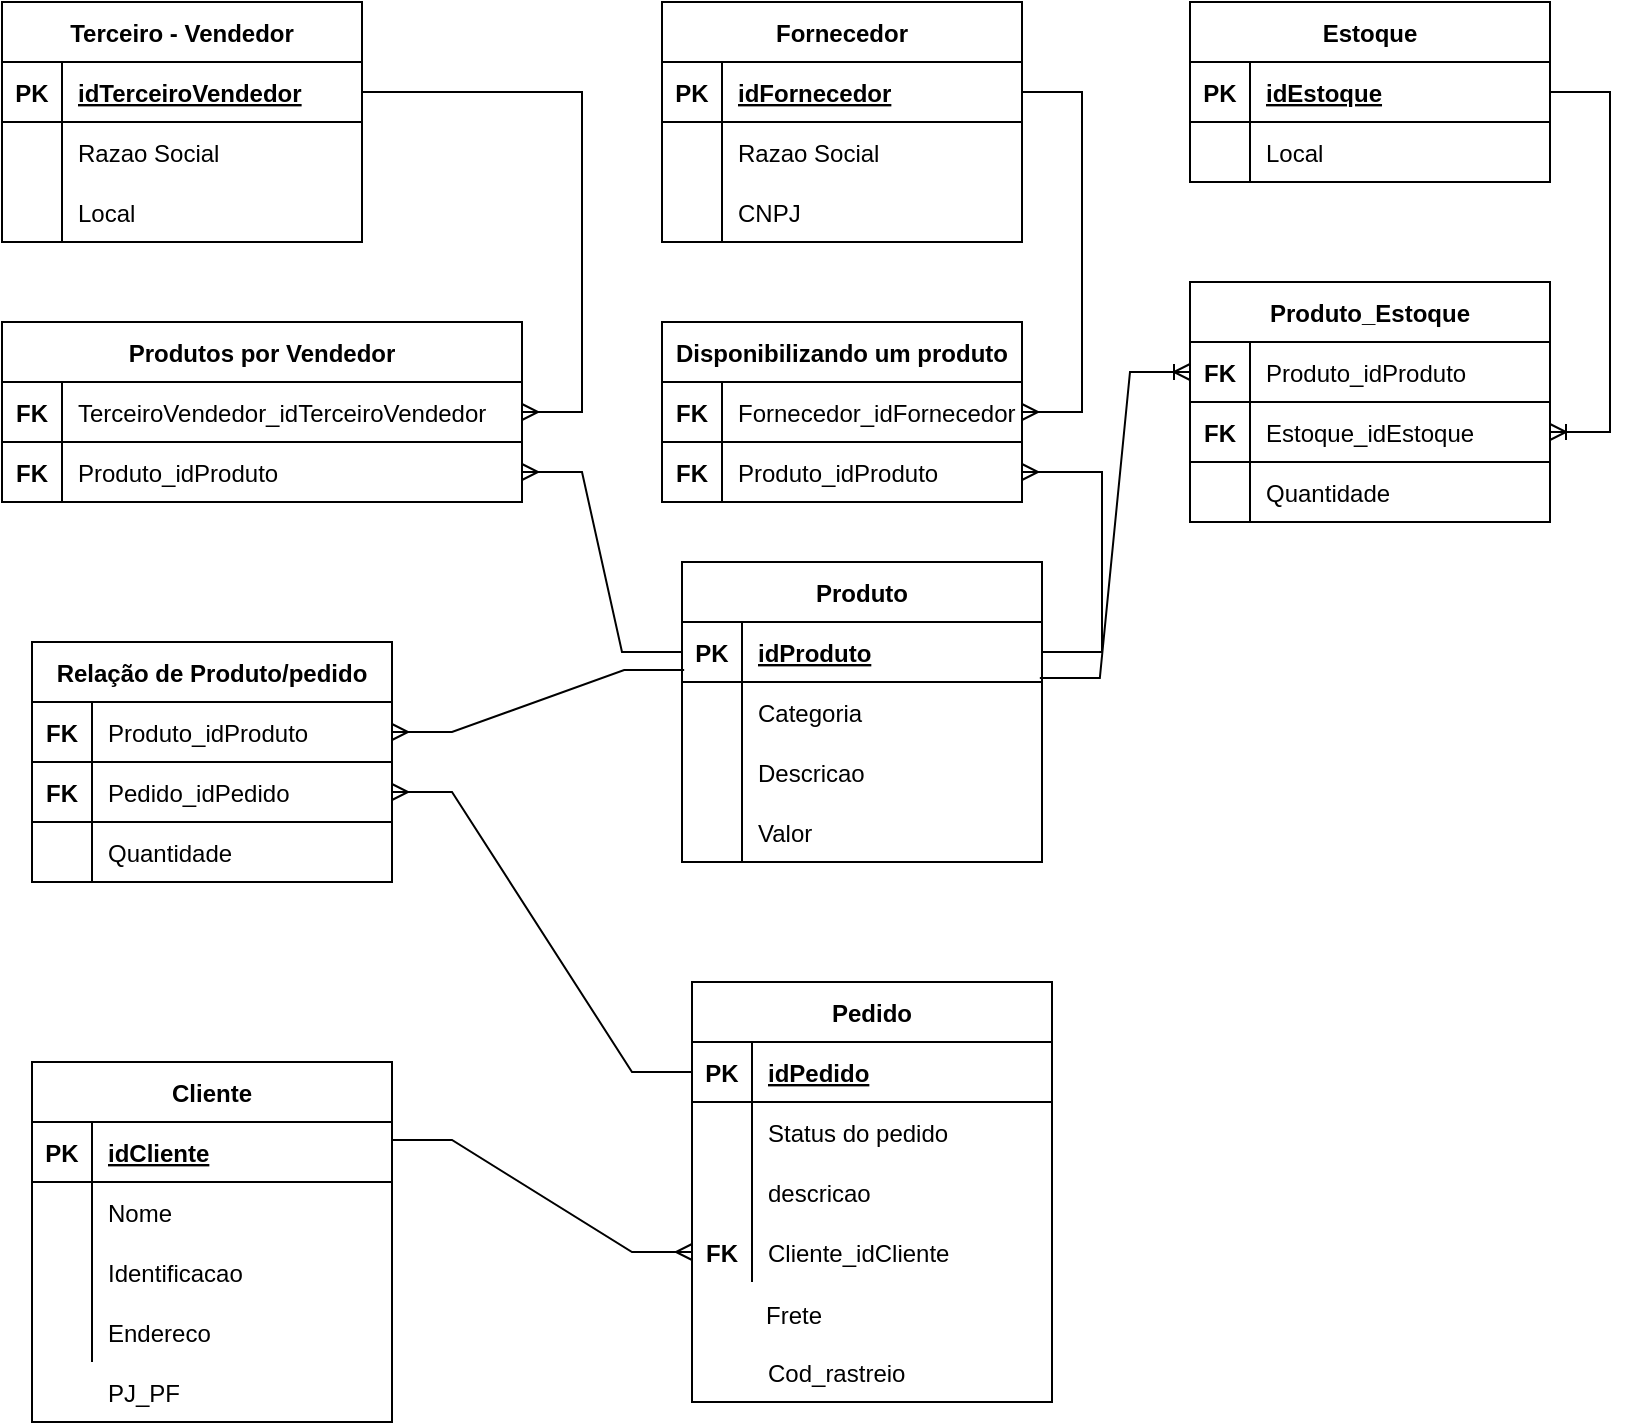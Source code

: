 <mxfile version="20.3.1" type="github">
  <diagram id="FNvxvFH6EXIEgsd2Ay-v" name="Página-1">
    <mxGraphModel dx="1422" dy="762" grid="1" gridSize="10" guides="1" tooltips="1" connect="1" arrows="1" fold="1" page="1" pageScale="1" pageWidth="827" pageHeight="1169" math="0" shadow="0">
      <root>
        <mxCell id="0" />
        <mxCell id="1" parent="0" />
        <mxCell id="lNQeIa2ybIGJk1JiPhOn-20" value="Fornecedor" style="shape=table;startSize=30;container=1;collapsible=1;childLayout=tableLayout;fixedRows=1;rowLines=0;fontStyle=1;align=center;resizeLast=1;" parent="1" vertex="1">
          <mxGeometry x="349" y="280" width="180" height="120" as="geometry" />
        </mxCell>
        <mxCell id="lNQeIa2ybIGJk1JiPhOn-21" value="" style="shape=tableRow;horizontal=0;startSize=0;swimlaneHead=0;swimlaneBody=0;fillColor=none;collapsible=0;dropTarget=0;points=[[0,0.5],[1,0.5]];portConstraint=eastwest;top=0;left=0;right=0;bottom=1;" parent="lNQeIa2ybIGJk1JiPhOn-20" vertex="1">
          <mxGeometry y="30" width="180" height="30" as="geometry" />
        </mxCell>
        <mxCell id="lNQeIa2ybIGJk1JiPhOn-22" value="PK" style="shape=partialRectangle;connectable=0;fillColor=none;top=0;left=0;bottom=0;right=0;fontStyle=1;overflow=hidden;" parent="lNQeIa2ybIGJk1JiPhOn-21" vertex="1">
          <mxGeometry width="30" height="30" as="geometry">
            <mxRectangle width="30" height="30" as="alternateBounds" />
          </mxGeometry>
        </mxCell>
        <mxCell id="lNQeIa2ybIGJk1JiPhOn-23" value="idFornecedor" style="shape=partialRectangle;connectable=0;fillColor=none;top=0;left=0;bottom=0;right=0;align=left;spacingLeft=6;fontStyle=5;overflow=hidden;" parent="lNQeIa2ybIGJk1JiPhOn-21" vertex="1">
          <mxGeometry x="30" width="150" height="30" as="geometry">
            <mxRectangle width="150" height="30" as="alternateBounds" />
          </mxGeometry>
        </mxCell>
        <mxCell id="lNQeIa2ybIGJk1JiPhOn-24" value="" style="shape=tableRow;horizontal=0;startSize=0;swimlaneHead=0;swimlaneBody=0;fillColor=none;collapsible=0;dropTarget=0;points=[[0,0.5],[1,0.5]];portConstraint=eastwest;top=0;left=0;right=0;bottom=0;" parent="lNQeIa2ybIGJk1JiPhOn-20" vertex="1">
          <mxGeometry y="60" width="180" height="30" as="geometry" />
        </mxCell>
        <mxCell id="lNQeIa2ybIGJk1JiPhOn-25" value="" style="shape=partialRectangle;connectable=0;fillColor=none;top=0;left=0;bottom=0;right=0;editable=1;overflow=hidden;fontStyle=1" parent="lNQeIa2ybIGJk1JiPhOn-24" vertex="1">
          <mxGeometry width="30" height="30" as="geometry">
            <mxRectangle width="30" height="30" as="alternateBounds" />
          </mxGeometry>
        </mxCell>
        <mxCell id="lNQeIa2ybIGJk1JiPhOn-26" value="Razao Social" style="shape=partialRectangle;connectable=0;fillColor=none;top=0;left=0;bottom=0;right=0;align=left;spacingLeft=6;overflow=hidden;" parent="lNQeIa2ybIGJk1JiPhOn-24" vertex="1">
          <mxGeometry x="30" width="150" height="30" as="geometry">
            <mxRectangle width="150" height="30" as="alternateBounds" />
          </mxGeometry>
        </mxCell>
        <mxCell id="lNQeIa2ybIGJk1JiPhOn-27" value="" style="shape=tableRow;horizontal=0;startSize=0;swimlaneHead=0;swimlaneBody=0;fillColor=none;collapsible=0;dropTarget=0;points=[[0,0.5],[1,0.5]];portConstraint=eastwest;top=0;left=0;right=0;bottom=0;" parent="lNQeIa2ybIGJk1JiPhOn-20" vertex="1">
          <mxGeometry y="90" width="180" height="30" as="geometry" />
        </mxCell>
        <mxCell id="lNQeIa2ybIGJk1JiPhOn-28" value="" style="shape=partialRectangle;connectable=0;fillColor=none;top=0;left=0;bottom=0;right=0;editable=1;overflow=hidden;" parent="lNQeIa2ybIGJk1JiPhOn-27" vertex="1">
          <mxGeometry width="30" height="30" as="geometry">
            <mxRectangle width="30" height="30" as="alternateBounds" />
          </mxGeometry>
        </mxCell>
        <mxCell id="lNQeIa2ybIGJk1JiPhOn-29" value="CNPJ" style="shape=partialRectangle;connectable=0;fillColor=none;top=0;left=0;bottom=0;right=0;align=left;spacingLeft=6;overflow=hidden;" parent="lNQeIa2ybIGJk1JiPhOn-27" vertex="1">
          <mxGeometry x="30" width="150" height="30" as="geometry">
            <mxRectangle width="150" height="30" as="alternateBounds" />
          </mxGeometry>
        </mxCell>
        <mxCell id="lNQeIa2ybIGJk1JiPhOn-33" value="Disponibilizando um produto" style="shape=table;startSize=30;container=1;collapsible=1;childLayout=tableLayout;fixedRows=1;rowLines=0;fontStyle=1;align=center;resizeLast=1;" parent="1" vertex="1">
          <mxGeometry x="349" y="440" width="180" height="90" as="geometry" />
        </mxCell>
        <mxCell id="lNQeIa2ybIGJk1JiPhOn-34" value="" style="shape=tableRow;horizontal=0;startSize=0;swimlaneHead=0;swimlaneBody=0;fillColor=none;collapsible=0;dropTarget=0;points=[[0,0.5],[1,0.5]];portConstraint=eastwest;top=0;left=0;right=0;bottom=1;" parent="lNQeIa2ybIGJk1JiPhOn-33" vertex="1">
          <mxGeometry y="30" width="180" height="30" as="geometry" />
        </mxCell>
        <mxCell id="lNQeIa2ybIGJk1JiPhOn-35" value="FK" style="shape=partialRectangle;connectable=0;fillColor=none;top=0;left=0;bottom=0;right=0;fontStyle=1;overflow=hidden;" parent="lNQeIa2ybIGJk1JiPhOn-34" vertex="1">
          <mxGeometry width="30" height="30" as="geometry">
            <mxRectangle width="30" height="30" as="alternateBounds" />
          </mxGeometry>
        </mxCell>
        <mxCell id="lNQeIa2ybIGJk1JiPhOn-36" value="Fornecedor_idFornecedor" style="shape=partialRectangle;connectable=0;fillColor=none;top=0;left=0;bottom=0;right=0;align=left;spacingLeft=6;fontStyle=0;overflow=hidden;strokeColor=default;verticalAlign=middle;" parent="lNQeIa2ybIGJk1JiPhOn-34" vertex="1">
          <mxGeometry x="30" width="150" height="30" as="geometry">
            <mxRectangle width="150" height="30" as="alternateBounds" />
          </mxGeometry>
        </mxCell>
        <mxCell id="lNQeIa2ybIGJk1JiPhOn-37" value="" style="shape=tableRow;horizontal=0;startSize=0;swimlaneHead=0;swimlaneBody=0;fillColor=none;collapsible=0;dropTarget=0;points=[[0,0.5],[1,0.5]];portConstraint=eastwest;top=0;left=0;right=0;bottom=0;" parent="lNQeIa2ybIGJk1JiPhOn-33" vertex="1">
          <mxGeometry y="60" width="180" height="30" as="geometry" />
        </mxCell>
        <mxCell id="lNQeIa2ybIGJk1JiPhOn-38" value="FK" style="shape=partialRectangle;connectable=0;fillColor=none;top=0;left=0;bottom=0;right=0;editable=1;overflow=hidden;fontStyle=1;strokeColor=default;" parent="lNQeIa2ybIGJk1JiPhOn-37" vertex="1">
          <mxGeometry width="30" height="30" as="geometry">
            <mxRectangle width="30" height="30" as="alternateBounds" />
          </mxGeometry>
        </mxCell>
        <mxCell id="lNQeIa2ybIGJk1JiPhOn-39" value="Produto_idProduto" style="shape=partialRectangle;connectable=0;fillColor=none;top=0;left=0;bottom=0;right=0;align=left;spacingLeft=6;overflow=hidden;" parent="lNQeIa2ybIGJk1JiPhOn-37" vertex="1">
          <mxGeometry x="30" width="150" height="30" as="geometry">
            <mxRectangle width="150" height="30" as="alternateBounds" />
          </mxGeometry>
        </mxCell>
        <mxCell id="lNQeIa2ybIGJk1JiPhOn-53" value="Produto" style="shape=table;startSize=30;container=1;collapsible=1;childLayout=tableLayout;fixedRows=1;rowLines=0;fontStyle=1;align=center;resizeLast=1;strokeColor=default;fillColor=none;" parent="1" vertex="1">
          <mxGeometry x="359" y="560" width="180" height="150" as="geometry" />
        </mxCell>
        <mxCell id="lNQeIa2ybIGJk1JiPhOn-54" value="" style="shape=tableRow;horizontal=0;startSize=0;swimlaneHead=0;swimlaneBody=0;fillColor=none;collapsible=0;dropTarget=0;points=[[0,0.5],[1,0.5]];portConstraint=eastwest;top=0;left=0;right=0;bottom=1;strokeColor=default;" parent="lNQeIa2ybIGJk1JiPhOn-53" vertex="1">
          <mxGeometry y="30" width="180" height="30" as="geometry" />
        </mxCell>
        <mxCell id="lNQeIa2ybIGJk1JiPhOn-55" value="PK" style="shape=partialRectangle;connectable=0;fillColor=none;top=0;left=0;bottom=0;right=0;fontStyle=1;overflow=hidden;strokeColor=default;" parent="lNQeIa2ybIGJk1JiPhOn-54" vertex="1">
          <mxGeometry width="30" height="30" as="geometry">
            <mxRectangle width="30" height="30" as="alternateBounds" />
          </mxGeometry>
        </mxCell>
        <mxCell id="lNQeIa2ybIGJk1JiPhOn-56" value="idProduto" style="shape=partialRectangle;connectable=0;fillColor=none;top=0;left=0;bottom=0;right=0;align=left;spacingLeft=6;fontStyle=5;overflow=hidden;strokeColor=default;" parent="lNQeIa2ybIGJk1JiPhOn-54" vertex="1">
          <mxGeometry x="30" width="150" height="30" as="geometry">
            <mxRectangle width="150" height="30" as="alternateBounds" />
          </mxGeometry>
        </mxCell>
        <mxCell id="lNQeIa2ybIGJk1JiPhOn-57" value="" style="shape=tableRow;horizontal=0;startSize=0;swimlaneHead=0;swimlaneBody=0;fillColor=none;collapsible=0;dropTarget=0;points=[[0,0.5],[1,0.5]];portConstraint=eastwest;top=0;left=0;right=0;bottom=0;strokeColor=default;" parent="lNQeIa2ybIGJk1JiPhOn-53" vertex="1">
          <mxGeometry y="60" width="180" height="30" as="geometry" />
        </mxCell>
        <mxCell id="lNQeIa2ybIGJk1JiPhOn-58" value="" style="shape=partialRectangle;connectable=0;fillColor=none;top=0;left=0;bottom=0;right=0;editable=1;overflow=hidden;strokeColor=default;" parent="lNQeIa2ybIGJk1JiPhOn-57" vertex="1">
          <mxGeometry width="30" height="30" as="geometry">
            <mxRectangle width="30" height="30" as="alternateBounds" />
          </mxGeometry>
        </mxCell>
        <mxCell id="lNQeIa2ybIGJk1JiPhOn-59" value="Categoria" style="shape=partialRectangle;connectable=0;fillColor=none;top=0;left=0;bottom=0;right=0;align=left;spacingLeft=6;overflow=hidden;strokeColor=default;" parent="lNQeIa2ybIGJk1JiPhOn-57" vertex="1">
          <mxGeometry x="30" width="150" height="30" as="geometry">
            <mxRectangle width="150" height="30" as="alternateBounds" />
          </mxGeometry>
        </mxCell>
        <mxCell id="lNQeIa2ybIGJk1JiPhOn-60" value="" style="shape=tableRow;horizontal=0;startSize=0;swimlaneHead=0;swimlaneBody=0;fillColor=none;collapsible=0;dropTarget=0;points=[[0,0.5],[1,0.5]];portConstraint=eastwest;top=0;left=0;right=0;bottom=0;strokeColor=default;" parent="lNQeIa2ybIGJk1JiPhOn-53" vertex="1">
          <mxGeometry y="90" width="180" height="30" as="geometry" />
        </mxCell>
        <mxCell id="lNQeIa2ybIGJk1JiPhOn-61" value="" style="shape=partialRectangle;connectable=0;fillColor=none;top=0;left=0;bottom=0;right=0;editable=1;overflow=hidden;strokeColor=default;" parent="lNQeIa2ybIGJk1JiPhOn-60" vertex="1">
          <mxGeometry width="30" height="30" as="geometry">
            <mxRectangle width="30" height="30" as="alternateBounds" />
          </mxGeometry>
        </mxCell>
        <mxCell id="lNQeIa2ybIGJk1JiPhOn-62" value="Descricao" style="shape=partialRectangle;connectable=0;fillColor=none;top=0;left=0;bottom=0;right=0;align=left;spacingLeft=6;overflow=hidden;strokeColor=default;" parent="lNQeIa2ybIGJk1JiPhOn-60" vertex="1">
          <mxGeometry x="30" width="150" height="30" as="geometry">
            <mxRectangle width="150" height="30" as="alternateBounds" />
          </mxGeometry>
        </mxCell>
        <mxCell id="lNQeIa2ybIGJk1JiPhOn-63" value="" style="shape=tableRow;horizontal=0;startSize=0;swimlaneHead=0;swimlaneBody=0;fillColor=none;collapsible=0;dropTarget=0;points=[[0,0.5],[1,0.5]];portConstraint=eastwest;top=0;left=0;right=0;bottom=0;strokeColor=default;" parent="lNQeIa2ybIGJk1JiPhOn-53" vertex="1">
          <mxGeometry y="120" width="180" height="30" as="geometry" />
        </mxCell>
        <mxCell id="lNQeIa2ybIGJk1JiPhOn-64" value="" style="shape=partialRectangle;connectable=0;fillColor=none;top=0;left=0;bottom=0;right=0;editable=1;overflow=hidden;strokeColor=default;" parent="lNQeIa2ybIGJk1JiPhOn-63" vertex="1">
          <mxGeometry width="30" height="30" as="geometry">
            <mxRectangle width="30" height="30" as="alternateBounds" />
          </mxGeometry>
        </mxCell>
        <mxCell id="lNQeIa2ybIGJk1JiPhOn-65" value="Valor" style="shape=partialRectangle;connectable=0;fillColor=none;top=0;left=0;bottom=0;right=0;align=left;spacingLeft=6;overflow=hidden;strokeColor=default;" parent="lNQeIa2ybIGJk1JiPhOn-63" vertex="1">
          <mxGeometry x="30" width="150" height="30" as="geometry">
            <mxRectangle width="150" height="30" as="alternateBounds" />
          </mxGeometry>
        </mxCell>
        <mxCell id="lNQeIa2ybIGJk1JiPhOn-66" value="" style="edgeStyle=entityRelationEdgeStyle;fontSize=12;html=1;endArrow=ERmany;rounded=0;exitX=1;exitY=0.5;exitDx=0;exitDy=0;entryX=1;entryY=0.5;entryDx=0;entryDy=0;" parent="1" source="lNQeIa2ybIGJk1JiPhOn-21" target="lNQeIa2ybIGJk1JiPhOn-34" edge="1">
          <mxGeometry width="100" height="100" relative="1" as="geometry">
            <mxPoint x="419" y="500" as="sourcePoint" />
            <mxPoint x="550" y="430" as="targetPoint" />
          </mxGeometry>
        </mxCell>
        <mxCell id="lNQeIa2ybIGJk1JiPhOn-67" value="" style="edgeStyle=entityRelationEdgeStyle;fontSize=12;html=1;endArrow=ERmany;rounded=0;entryX=1;entryY=0.5;entryDx=0;entryDy=0;" parent="1" source="lNQeIa2ybIGJk1JiPhOn-54" target="lNQeIa2ybIGJk1JiPhOn-37" edge="1">
          <mxGeometry width="100" height="100" relative="1" as="geometry">
            <mxPoint x="550" y="570" as="sourcePoint" />
            <mxPoint x="559" y="715" as="targetPoint" />
          </mxGeometry>
        </mxCell>
        <mxCell id="lNQeIa2ybIGJk1JiPhOn-68" value="Terceiro - Vendedor" style="shape=table;startSize=30;container=1;collapsible=1;childLayout=tableLayout;fixedRows=1;rowLines=0;fontStyle=1;align=center;resizeLast=1;strokeColor=default;fillColor=none;" parent="1" vertex="1">
          <mxGeometry x="19" y="280" width="180" height="120" as="geometry" />
        </mxCell>
        <mxCell id="lNQeIa2ybIGJk1JiPhOn-69" value="" style="shape=tableRow;horizontal=0;startSize=0;swimlaneHead=0;swimlaneBody=0;fillColor=none;collapsible=0;dropTarget=0;points=[[0,0.5],[1,0.5]];portConstraint=eastwest;top=0;left=0;right=0;bottom=1;strokeColor=default;" parent="lNQeIa2ybIGJk1JiPhOn-68" vertex="1">
          <mxGeometry y="30" width="180" height="30" as="geometry" />
        </mxCell>
        <mxCell id="lNQeIa2ybIGJk1JiPhOn-70" value="PK" style="shape=partialRectangle;connectable=0;fillColor=none;top=0;left=0;bottom=0;right=0;fontStyle=1;overflow=hidden;strokeColor=default;" parent="lNQeIa2ybIGJk1JiPhOn-69" vertex="1">
          <mxGeometry width="30" height="30" as="geometry">
            <mxRectangle width="30" height="30" as="alternateBounds" />
          </mxGeometry>
        </mxCell>
        <mxCell id="lNQeIa2ybIGJk1JiPhOn-71" value="idTerceiroVendedor" style="shape=partialRectangle;connectable=0;fillColor=none;top=0;left=0;bottom=0;right=0;align=left;spacingLeft=6;fontStyle=5;overflow=hidden;strokeColor=default;" parent="lNQeIa2ybIGJk1JiPhOn-69" vertex="1">
          <mxGeometry x="30" width="150" height="30" as="geometry">
            <mxRectangle width="150" height="30" as="alternateBounds" />
          </mxGeometry>
        </mxCell>
        <mxCell id="lNQeIa2ybIGJk1JiPhOn-72" value="" style="shape=tableRow;horizontal=0;startSize=0;swimlaneHead=0;swimlaneBody=0;fillColor=none;collapsible=0;dropTarget=0;points=[[0,0.5],[1,0.5]];portConstraint=eastwest;top=0;left=0;right=0;bottom=0;strokeColor=default;" parent="lNQeIa2ybIGJk1JiPhOn-68" vertex="1">
          <mxGeometry y="60" width="180" height="30" as="geometry" />
        </mxCell>
        <mxCell id="lNQeIa2ybIGJk1JiPhOn-73" value="" style="shape=partialRectangle;connectable=0;fillColor=none;top=0;left=0;bottom=0;right=0;editable=1;overflow=hidden;strokeColor=default;" parent="lNQeIa2ybIGJk1JiPhOn-72" vertex="1">
          <mxGeometry width="30" height="30" as="geometry">
            <mxRectangle width="30" height="30" as="alternateBounds" />
          </mxGeometry>
        </mxCell>
        <mxCell id="lNQeIa2ybIGJk1JiPhOn-74" value="Razao Social" style="shape=partialRectangle;connectable=0;fillColor=none;top=0;left=0;bottom=0;right=0;align=left;spacingLeft=6;overflow=hidden;strokeColor=default;" parent="lNQeIa2ybIGJk1JiPhOn-72" vertex="1">
          <mxGeometry x="30" width="150" height="30" as="geometry">
            <mxRectangle width="150" height="30" as="alternateBounds" />
          </mxGeometry>
        </mxCell>
        <mxCell id="lNQeIa2ybIGJk1JiPhOn-75" value="" style="shape=tableRow;horizontal=0;startSize=0;swimlaneHead=0;swimlaneBody=0;fillColor=none;collapsible=0;dropTarget=0;points=[[0,0.5],[1,0.5]];portConstraint=eastwest;top=0;left=0;right=0;bottom=0;strokeColor=default;" parent="lNQeIa2ybIGJk1JiPhOn-68" vertex="1">
          <mxGeometry y="90" width="180" height="30" as="geometry" />
        </mxCell>
        <mxCell id="lNQeIa2ybIGJk1JiPhOn-76" value="" style="shape=partialRectangle;connectable=0;fillColor=none;top=0;left=0;bottom=0;right=0;editable=1;overflow=hidden;strokeColor=default;" parent="lNQeIa2ybIGJk1JiPhOn-75" vertex="1">
          <mxGeometry width="30" height="30" as="geometry">
            <mxRectangle width="30" height="30" as="alternateBounds" />
          </mxGeometry>
        </mxCell>
        <mxCell id="lNQeIa2ybIGJk1JiPhOn-77" value="Local" style="shape=partialRectangle;connectable=0;fillColor=none;top=0;left=0;bottom=0;right=0;align=left;spacingLeft=6;overflow=hidden;strokeColor=default;" parent="lNQeIa2ybIGJk1JiPhOn-75" vertex="1">
          <mxGeometry x="30" width="150" height="30" as="geometry">
            <mxRectangle width="150" height="30" as="alternateBounds" />
          </mxGeometry>
        </mxCell>
        <mxCell id="lNQeIa2ybIGJk1JiPhOn-81" value="Produtos por Vendedor" style="shape=table;startSize=30;container=1;collapsible=1;childLayout=tableLayout;fixedRows=1;rowLines=0;fontStyle=1;align=center;resizeLast=1;strokeColor=default;fillColor=none;" parent="1" vertex="1">
          <mxGeometry x="19" y="440" width="260" height="90" as="geometry" />
        </mxCell>
        <mxCell id="lNQeIa2ybIGJk1JiPhOn-82" value="" style="shape=tableRow;horizontal=0;startSize=0;swimlaneHead=0;swimlaneBody=0;fillColor=none;collapsible=0;dropTarget=0;points=[[0,0.5],[1,0.5]];portConstraint=eastwest;top=0;left=0;right=0;bottom=1;strokeColor=default;" parent="lNQeIa2ybIGJk1JiPhOn-81" vertex="1">
          <mxGeometry y="30" width="260" height="30" as="geometry" />
        </mxCell>
        <mxCell id="lNQeIa2ybIGJk1JiPhOn-83" value="FK" style="shape=partialRectangle;connectable=0;fillColor=none;top=0;left=0;bottom=0;right=0;fontStyle=1;overflow=hidden;strokeColor=default;" parent="lNQeIa2ybIGJk1JiPhOn-82" vertex="1">
          <mxGeometry width="30" height="30" as="geometry">
            <mxRectangle width="30" height="30" as="alternateBounds" />
          </mxGeometry>
        </mxCell>
        <mxCell id="lNQeIa2ybIGJk1JiPhOn-84" value="TerceiroVendedor_idTerceiroVendedor" style="shape=partialRectangle;connectable=0;fillColor=none;top=0;left=0;bottom=0;right=0;align=left;spacingLeft=6;fontStyle=0;overflow=hidden;strokeColor=default;" parent="lNQeIa2ybIGJk1JiPhOn-82" vertex="1">
          <mxGeometry x="30" width="230" height="30" as="geometry">
            <mxRectangle width="230" height="30" as="alternateBounds" />
          </mxGeometry>
        </mxCell>
        <mxCell id="lNQeIa2ybIGJk1JiPhOn-85" value="" style="shape=tableRow;horizontal=0;startSize=0;swimlaneHead=0;swimlaneBody=0;fillColor=none;collapsible=0;dropTarget=0;points=[[0,0.5],[1,0.5]];portConstraint=eastwest;top=0;left=0;right=0;bottom=0;strokeColor=default;" parent="lNQeIa2ybIGJk1JiPhOn-81" vertex="1">
          <mxGeometry y="60" width="260" height="30" as="geometry" />
        </mxCell>
        <mxCell id="lNQeIa2ybIGJk1JiPhOn-86" value="FK" style="shape=partialRectangle;connectable=0;fillColor=none;top=0;left=0;bottom=0;right=0;editable=1;overflow=hidden;strokeColor=default;fontStyle=1" parent="lNQeIa2ybIGJk1JiPhOn-85" vertex="1">
          <mxGeometry width="30" height="30" as="geometry">
            <mxRectangle width="30" height="30" as="alternateBounds" />
          </mxGeometry>
        </mxCell>
        <mxCell id="lNQeIa2ybIGJk1JiPhOn-87" value="Produto_idProduto" style="shape=partialRectangle;connectable=0;fillColor=none;top=0;left=0;bottom=0;right=0;align=left;spacingLeft=6;overflow=hidden;strokeColor=default;" parent="lNQeIa2ybIGJk1JiPhOn-85" vertex="1">
          <mxGeometry x="30" width="230" height="30" as="geometry">
            <mxRectangle width="230" height="30" as="alternateBounds" />
          </mxGeometry>
        </mxCell>
        <mxCell id="lNQeIa2ybIGJk1JiPhOn-91" value="" style="edgeStyle=entityRelationEdgeStyle;fontSize=12;html=1;endArrow=ERmany;rounded=0;exitX=1;exitY=0.5;exitDx=0;exitDy=0;" parent="1" source="lNQeIa2ybIGJk1JiPhOn-69" target="lNQeIa2ybIGJk1JiPhOn-81" edge="1">
          <mxGeometry width="100" height="100" relative="1" as="geometry">
            <mxPoint x="240" y="360" as="sourcePoint" />
            <mxPoint x="539" y="335" as="targetPoint" />
          </mxGeometry>
        </mxCell>
        <mxCell id="lNQeIa2ybIGJk1JiPhOn-92" value="" style="edgeStyle=entityRelationEdgeStyle;fontSize=12;html=1;endArrow=ERmany;rounded=0;entryX=1;entryY=0.5;entryDx=0;entryDy=0;exitX=0;exitY=0.5;exitDx=0;exitDy=0;" parent="1" source="lNQeIa2ybIGJk1JiPhOn-54" target="lNQeIa2ybIGJk1JiPhOn-85" edge="1">
          <mxGeometry width="100" height="100" relative="1" as="geometry">
            <mxPoint x="300" y="570" as="sourcePoint" />
            <mxPoint x="549" y="345" as="targetPoint" />
          </mxGeometry>
        </mxCell>
        <mxCell id="lNQeIa2ybIGJk1JiPhOn-95" value="Estoque" style="shape=table;startSize=30;container=1;collapsible=1;childLayout=tableLayout;fixedRows=1;rowLines=0;fontStyle=1;align=center;resizeLast=1;strokeColor=default;fillColor=none;" parent="1" vertex="1">
          <mxGeometry x="613" y="280" width="180" height="90" as="geometry" />
        </mxCell>
        <mxCell id="lNQeIa2ybIGJk1JiPhOn-96" value="" style="shape=tableRow;horizontal=0;startSize=0;swimlaneHead=0;swimlaneBody=0;fillColor=none;collapsible=0;dropTarget=0;points=[[0,0.5],[1,0.5]];portConstraint=eastwest;top=0;left=0;right=0;bottom=1;strokeColor=default;" parent="lNQeIa2ybIGJk1JiPhOn-95" vertex="1">
          <mxGeometry y="30" width="180" height="30" as="geometry" />
        </mxCell>
        <mxCell id="lNQeIa2ybIGJk1JiPhOn-97" value="PK" style="shape=partialRectangle;connectable=0;fillColor=none;top=0;left=0;bottom=0;right=0;fontStyle=1;overflow=hidden;strokeColor=default;" parent="lNQeIa2ybIGJk1JiPhOn-96" vertex="1">
          <mxGeometry width="30" height="30" as="geometry">
            <mxRectangle width="30" height="30" as="alternateBounds" />
          </mxGeometry>
        </mxCell>
        <mxCell id="lNQeIa2ybIGJk1JiPhOn-98" value="idEstoque" style="shape=partialRectangle;connectable=0;fillColor=none;top=0;left=0;bottom=0;right=0;align=left;spacingLeft=6;fontStyle=5;overflow=hidden;strokeColor=default;" parent="lNQeIa2ybIGJk1JiPhOn-96" vertex="1">
          <mxGeometry x="30" width="150" height="30" as="geometry">
            <mxRectangle width="150" height="30" as="alternateBounds" />
          </mxGeometry>
        </mxCell>
        <mxCell id="lNQeIa2ybIGJk1JiPhOn-99" value="" style="shape=tableRow;horizontal=0;startSize=0;swimlaneHead=0;swimlaneBody=0;fillColor=none;collapsible=0;dropTarget=0;points=[[0,0.5],[1,0.5]];portConstraint=eastwest;top=0;left=0;right=0;bottom=0;strokeColor=default;" parent="lNQeIa2ybIGJk1JiPhOn-95" vertex="1">
          <mxGeometry y="60" width="180" height="30" as="geometry" />
        </mxCell>
        <mxCell id="lNQeIa2ybIGJk1JiPhOn-100" value="" style="shape=partialRectangle;connectable=0;fillColor=none;top=0;left=0;bottom=0;right=0;editable=1;overflow=hidden;strokeColor=default;" parent="lNQeIa2ybIGJk1JiPhOn-99" vertex="1">
          <mxGeometry width="30" height="30" as="geometry">
            <mxRectangle width="30" height="30" as="alternateBounds" />
          </mxGeometry>
        </mxCell>
        <mxCell id="lNQeIa2ybIGJk1JiPhOn-101" value="Local" style="shape=partialRectangle;connectable=0;fillColor=none;top=0;left=0;bottom=0;right=0;align=left;spacingLeft=6;overflow=hidden;strokeColor=default;" parent="lNQeIa2ybIGJk1JiPhOn-99" vertex="1">
          <mxGeometry x="30" width="150" height="30" as="geometry">
            <mxRectangle width="150" height="30" as="alternateBounds" />
          </mxGeometry>
        </mxCell>
        <mxCell id="lNQeIa2ybIGJk1JiPhOn-108" value="Produto_Estoque" style="shape=table;startSize=30;container=1;collapsible=1;childLayout=tableLayout;fixedRows=1;rowLines=0;fontStyle=1;align=center;resizeLast=1;strokeColor=default;fillColor=none;" parent="1" vertex="1">
          <mxGeometry x="613" y="420" width="180" height="120" as="geometry">
            <mxRectangle x="613" y="420" width="140" height="30" as="alternateBounds" />
          </mxGeometry>
        </mxCell>
        <mxCell id="lNQeIa2ybIGJk1JiPhOn-109" value="" style="shape=tableRow;horizontal=0;startSize=0;swimlaneHead=0;swimlaneBody=0;fillColor=none;collapsible=0;dropTarget=0;points=[[0,0.5],[1,0.5]];portConstraint=eastwest;top=0;left=0;right=0;bottom=1;strokeColor=default;" parent="lNQeIa2ybIGJk1JiPhOn-108" vertex="1">
          <mxGeometry y="30" width="180" height="30" as="geometry" />
        </mxCell>
        <mxCell id="lNQeIa2ybIGJk1JiPhOn-110" value="FK" style="shape=partialRectangle;connectable=0;fillColor=none;top=0;left=0;bottom=0;right=0;fontStyle=1;overflow=hidden;strokeColor=default;" parent="lNQeIa2ybIGJk1JiPhOn-109" vertex="1">
          <mxGeometry width="30" height="30" as="geometry">
            <mxRectangle width="30" height="30" as="alternateBounds" />
          </mxGeometry>
        </mxCell>
        <mxCell id="lNQeIa2ybIGJk1JiPhOn-111" value="Produto_idProduto" style="shape=partialRectangle;connectable=0;fillColor=none;top=0;left=0;bottom=0;right=0;align=left;spacingLeft=6;fontStyle=0;overflow=hidden;strokeColor=default;" parent="lNQeIa2ybIGJk1JiPhOn-109" vertex="1">
          <mxGeometry x="30" width="150" height="30" as="geometry">
            <mxRectangle width="150" height="30" as="alternateBounds" />
          </mxGeometry>
        </mxCell>
        <mxCell id="lNQeIa2ybIGJk1JiPhOn-112" value="" style="shape=tableRow;horizontal=0;startSize=0;swimlaneHead=0;swimlaneBody=0;fillColor=none;collapsible=0;dropTarget=0;points=[[0,0.5],[1,0.5]];portConstraint=eastwest;top=0;left=0;right=0;bottom=0;strokeColor=default;" parent="lNQeIa2ybIGJk1JiPhOn-108" vertex="1">
          <mxGeometry y="60" width="180" height="30" as="geometry" />
        </mxCell>
        <mxCell id="lNQeIa2ybIGJk1JiPhOn-113" value="FK" style="shape=partialRectangle;connectable=0;fillColor=none;top=0;left=0;bottom=1;right=0;editable=1;overflow=hidden;strokeColor=default;fontStyle=1" parent="lNQeIa2ybIGJk1JiPhOn-112" vertex="1">
          <mxGeometry width="30" height="30" as="geometry">
            <mxRectangle width="30" height="30" as="alternateBounds" />
          </mxGeometry>
        </mxCell>
        <mxCell id="lNQeIa2ybIGJk1JiPhOn-114" value="Estoque_idEstoque" style="shape=partialRectangle;connectable=0;fillColor=none;top=0;left=0;bottom=1;right=0;align=left;spacingLeft=6;overflow=hidden;strokeColor=default;" parent="lNQeIa2ybIGJk1JiPhOn-112" vertex="1">
          <mxGeometry x="30" width="150" height="30" as="geometry">
            <mxRectangle width="150" height="30" as="alternateBounds" />
          </mxGeometry>
        </mxCell>
        <mxCell id="lNQeIa2ybIGJk1JiPhOn-115" value="" style="shape=tableRow;horizontal=0;startSize=0;swimlaneHead=0;swimlaneBody=0;fillColor=none;collapsible=0;dropTarget=0;points=[[0,0.5],[1,0.5]];portConstraint=eastwest;top=0;left=0;right=0;bottom=0;strokeColor=default;" parent="lNQeIa2ybIGJk1JiPhOn-108" vertex="1">
          <mxGeometry y="90" width="180" height="30" as="geometry" />
        </mxCell>
        <mxCell id="lNQeIa2ybIGJk1JiPhOn-116" value="" style="shape=partialRectangle;connectable=0;fillColor=none;top=0;left=0;bottom=0;right=0;editable=1;overflow=hidden;strokeColor=default;" parent="lNQeIa2ybIGJk1JiPhOn-115" vertex="1">
          <mxGeometry width="30" height="30" as="geometry">
            <mxRectangle width="30" height="30" as="alternateBounds" />
          </mxGeometry>
        </mxCell>
        <mxCell id="lNQeIa2ybIGJk1JiPhOn-117" value="Quantidade" style="shape=partialRectangle;connectable=0;fillColor=none;top=0;left=0;bottom=0;right=0;align=left;spacingLeft=6;overflow=hidden;strokeColor=default;" parent="lNQeIa2ybIGJk1JiPhOn-115" vertex="1">
          <mxGeometry x="30" width="150" height="30" as="geometry">
            <mxRectangle width="150" height="30" as="alternateBounds" />
          </mxGeometry>
        </mxCell>
        <mxCell id="lNQeIa2ybIGJk1JiPhOn-122" value="" style="edgeStyle=entityRelationEdgeStyle;fontSize=12;html=1;endArrow=ERoneToMany;rounded=0;entryX=1;entryY=0.5;entryDx=0;entryDy=0;" parent="1" source="lNQeIa2ybIGJk1JiPhOn-96" target="lNQeIa2ybIGJk1JiPhOn-112" edge="1">
          <mxGeometry width="100" height="100" relative="1" as="geometry">
            <mxPoint x="353" y="490" as="sourcePoint" />
            <mxPoint x="453" y="390" as="targetPoint" />
          </mxGeometry>
        </mxCell>
        <mxCell id="lNQeIa2ybIGJk1JiPhOn-123" value="" style="edgeStyle=entityRelationEdgeStyle;fontSize=12;html=1;endArrow=ERoneToMany;rounded=0;entryX=0;entryY=0.5;entryDx=0;entryDy=0;exitX=0.994;exitY=-0.067;exitDx=0;exitDy=0;exitPerimeter=0;" parent="1" source="lNQeIa2ybIGJk1JiPhOn-57" target="lNQeIa2ybIGJk1JiPhOn-109" edge="1">
          <mxGeometry width="100" height="100" relative="1" as="geometry">
            <mxPoint x="803" y="335" as="sourcePoint" />
            <mxPoint x="803" y="505" as="targetPoint" />
          </mxGeometry>
        </mxCell>
        <mxCell id="lNQeIa2ybIGJk1JiPhOn-124" value="Pedido" style="shape=table;startSize=30;container=1;collapsible=1;childLayout=tableLayout;fixedRows=1;rowLines=0;fontStyle=1;align=center;resizeLast=1;strokeColor=default;fillColor=none;columnLines=1;swimlaneLine=1;sketch=0;rounded=0;shadow=0;" parent="1" vertex="1">
          <mxGeometry x="364" y="770" width="180" height="210" as="geometry">
            <mxRectangle x="364" y="770" width="80" height="30" as="alternateBounds" />
          </mxGeometry>
        </mxCell>
        <mxCell id="lNQeIa2ybIGJk1JiPhOn-125" value="" style="shape=tableRow;horizontal=0;startSize=0;swimlaneHead=0;swimlaneBody=0;fillColor=none;collapsible=0;dropTarget=0;points=[[0,0.5],[1,0.5]];portConstraint=eastwest;top=0;left=0;right=0;bottom=1;strokeColor=default;" parent="lNQeIa2ybIGJk1JiPhOn-124" vertex="1">
          <mxGeometry y="30" width="180" height="30" as="geometry" />
        </mxCell>
        <mxCell id="lNQeIa2ybIGJk1JiPhOn-126" value="PK" style="shape=partialRectangle;connectable=0;fillColor=none;top=0;left=0;bottom=0;right=0;fontStyle=1;overflow=hidden;strokeColor=default;" parent="lNQeIa2ybIGJk1JiPhOn-125" vertex="1">
          <mxGeometry width="30" height="30" as="geometry">
            <mxRectangle width="30" height="30" as="alternateBounds" />
          </mxGeometry>
        </mxCell>
        <mxCell id="lNQeIa2ybIGJk1JiPhOn-127" value="idPedido" style="shape=partialRectangle;connectable=0;fillColor=none;top=0;left=0;bottom=0;right=0;align=left;spacingLeft=6;fontStyle=5;overflow=hidden;strokeColor=default;" parent="lNQeIa2ybIGJk1JiPhOn-125" vertex="1">
          <mxGeometry x="30" width="150" height="30" as="geometry">
            <mxRectangle width="150" height="30" as="alternateBounds" />
          </mxGeometry>
        </mxCell>
        <mxCell id="lNQeIa2ybIGJk1JiPhOn-128" value="" style="shape=tableRow;horizontal=0;startSize=0;swimlaneHead=0;swimlaneBody=0;fillColor=none;collapsible=0;dropTarget=0;points=[[0,0.5],[1,0.5]];portConstraint=eastwest;top=0;left=0;right=0;bottom=0;strokeColor=default;" parent="lNQeIa2ybIGJk1JiPhOn-124" vertex="1">
          <mxGeometry y="60" width="180" height="30" as="geometry" />
        </mxCell>
        <mxCell id="lNQeIa2ybIGJk1JiPhOn-129" value="" style="shape=partialRectangle;connectable=0;fillColor=none;top=0;left=0;bottom=0;right=0;editable=1;overflow=hidden;strokeColor=default;" parent="lNQeIa2ybIGJk1JiPhOn-128" vertex="1">
          <mxGeometry width="30" height="30" as="geometry">
            <mxRectangle width="30" height="30" as="alternateBounds" />
          </mxGeometry>
        </mxCell>
        <mxCell id="lNQeIa2ybIGJk1JiPhOn-130" value="Status do pedido" style="shape=partialRectangle;connectable=0;fillColor=none;top=0;left=0;bottom=0;right=0;align=left;spacingLeft=6;overflow=hidden;strokeColor=default;" parent="lNQeIa2ybIGJk1JiPhOn-128" vertex="1">
          <mxGeometry x="30" width="150" height="30" as="geometry">
            <mxRectangle width="150" height="30" as="alternateBounds" />
          </mxGeometry>
        </mxCell>
        <mxCell id="lNQeIa2ybIGJk1JiPhOn-131" value="" style="shape=tableRow;horizontal=0;startSize=0;swimlaneHead=0;swimlaneBody=0;fillColor=none;collapsible=0;dropTarget=0;points=[[0,0.5],[1,0.5]];portConstraint=eastwest;top=0;left=0;right=0;bottom=0;strokeColor=default;" parent="lNQeIa2ybIGJk1JiPhOn-124" vertex="1">
          <mxGeometry y="90" width="180" height="30" as="geometry" />
        </mxCell>
        <mxCell id="lNQeIa2ybIGJk1JiPhOn-132" value="" style="shape=partialRectangle;connectable=0;fillColor=none;top=0;left=0;bottom=0;right=0;editable=1;overflow=hidden;strokeColor=default;" parent="lNQeIa2ybIGJk1JiPhOn-131" vertex="1">
          <mxGeometry width="30" height="30" as="geometry">
            <mxRectangle width="30" height="30" as="alternateBounds" />
          </mxGeometry>
        </mxCell>
        <mxCell id="lNQeIa2ybIGJk1JiPhOn-133" value="descricao" style="shape=partialRectangle;connectable=0;fillColor=none;top=0;left=0;bottom=0;right=0;align=left;spacingLeft=6;overflow=hidden;strokeColor=default;" parent="lNQeIa2ybIGJk1JiPhOn-131" vertex="1">
          <mxGeometry x="30" width="150" height="30" as="geometry">
            <mxRectangle width="150" height="30" as="alternateBounds" />
          </mxGeometry>
        </mxCell>
        <mxCell id="lNQeIa2ybIGJk1JiPhOn-134" value="" style="shape=tableRow;horizontal=0;startSize=0;swimlaneHead=0;swimlaneBody=0;fillColor=none;collapsible=0;dropTarget=0;points=[[0,0.5],[1,0.5]];portConstraint=eastwest;top=0;left=0;right=0;bottom=0;strokeColor=default;noLabel=0;fixDash=0;" parent="lNQeIa2ybIGJk1JiPhOn-124" vertex="1">
          <mxGeometry y="120" width="180" height="30" as="geometry" />
        </mxCell>
        <mxCell id="lNQeIa2ybIGJk1JiPhOn-135" value="FK" style="shape=partialRectangle;connectable=0;fillColor=none;top=0;left=0;bottom=0;right=0;editable=1;overflow=hidden;strokeColor=default;fontStyle=1;noLabel=0;" parent="lNQeIa2ybIGJk1JiPhOn-134" vertex="1">
          <mxGeometry width="30" height="30" as="geometry">
            <mxRectangle width="30" height="30" as="alternateBounds" />
          </mxGeometry>
        </mxCell>
        <mxCell id="lNQeIa2ybIGJk1JiPhOn-136" value="Cliente_idCliente" style="shape=partialRectangle;connectable=0;fillColor=none;top=0;left=0;bottom=0;right=0;align=left;spacingLeft=6;overflow=hidden;strokeColor=default;noLabel=0;" parent="lNQeIa2ybIGJk1JiPhOn-134" vertex="1">
          <mxGeometry x="30" width="150" height="30" as="geometry">
            <mxRectangle width="150" height="30" as="alternateBounds" />
          </mxGeometry>
        </mxCell>
        <mxCell id="lNQeIa2ybIGJk1JiPhOn-137" value="Frete" style="shape=partialRectangle;connectable=0;fillColor=none;top=0;left=0;bottom=0;right=0;align=left;spacingLeft=6;overflow=hidden;strokeColor=default;" parent="1" vertex="1">
          <mxGeometry x="393" y="921" width="150" height="30" as="geometry">
            <mxRectangle width="150" height="30" as="alternateBounds" />
          </mxGeometry>
        </mxCell>
        <mxCell id="lNQeIa2ybIGJk1JiPhOn-144" value="Cliente" style="shape=table;startSize=30;container=1;collapsible=1;childLayout=tableLayout;fixedRows=1;rowLines=0;fontStyle=1;align=center;resizeLast=1;strokeColor=default;fillColor=none;" parent="1" vertex="1">
          <mxGeometry x="34" y="810" width="180" height="180" as="geometry" />
        </mxCell>
        <mxCell id="lNQeIa2ybIGJk1JiPhOn-145" value="" style="shape=tableRow;horizontal=0;startSize=0;swimlaneHead=0;swimlaneBody=0;fillColor=none;collapsible=0;dropTarget=0;points=[[0,0.5],[1,0.5]];portConstraint=eastwest;top=0;left=0;right=0;bottom=1;strokeColor=default;" parent="lNQeIa2ybIGJk1JiPhOn-144" vertex="1">
          <mxGeometry y="30" width="180" height="30" as="geometry" />
        </mxCell>
        <mxCell id="lNQeIa2ybIGJk1JiPhOn-146" value="PK" style="shape=partialRectangle;connectable=0;fillColor=none;top=0;left=0;bottom=0;right=0;fontStyle=1;overflow=hidden;strokeColor=default;" parent="lNQeIa2ybIGJk1JiPhOn-145" vertex="1">
          <mxGeometry width="30" height="30" as="geometry">
            <mxRectangle width="30" height="30" as="alternateBounds" />
          </mxGeometry>
        </mxCell>
        <mxCell id="lNQeIa2ybIGJk1JiPhOn-147" value="idCliente" style="shape=partialRectangle;connectable=0;fillColor=none;top=0;left=0;bottom=0;right=0;align=left;spacingLeft=6;fontStyle=5;overflow=hidden;strokeColor=default;" parent="lNQeIa2ybIGJk1JiPhOn-145" vertex="1">
          <mxGeometry x="30" width="150" height="30" as="geometry">
            <mxRectangle width="150" height="30" as="alternateBounds" />
          </mxGeometry>
        </mxCell>
        <mxCell id="lNQeIa2ybIGJk1JiPhOn-148" value="" style="shape=tableRow;horizontal=0;startSize=0;swimlaneHead=0;swimlaneBody=0;fillColor=none;collapsible=0;dropTarget=0;points=[[0,0.5],[1,0.5]];portConstraint=eastwest;top=0;left=0;right=0;bottom=0;strokeColor=default;" parent="lNQeIa2ybIGJk1JiPhOn-144" vertex="1">
          <mxGeometry y="60" width="180" height="30" as="geometry" />
        </mxCell>
        <mxCell id="lNQeIa2ybIGJk1JiPhOn-149" value="" style="shape=partialRectangle;connectable=0;fillColor=none;top=0;left=0;bottom=0;right=0;editable=1;overflow=hidden;strokeColor=default;" parent="lNQeIa2ybIGJk1JiPhOn-148" vertex="1">
          <mxGeometry width="30" height="30" as="geometry">
            <mxRectangle width="30" height="30" as="alternateBounds" />
          </mxGeometry>
        </mxCell>
        <mxCell id="lNQeIa2ybIGJk1JiPhOn-150" value="Nome" style="shape=partialRectangle;connectable=0;fillColor=none;top=0;left=0;bottom=0;right=0;align=left;spacingLeft=6;overflow=hidden;strokeColor=default;" parent="lNQeIa2ybIGJk1JiPhOn-148" vertex="1">
          <mxGeometry x="30" width="150" height="30" as="geometry">
            <mxRectangle width="150" height="30" as="alternateBounds" />
          </mxGeometry>
        </mxCell>
        <mxCell id="lNQeIa2ybIGJk1JiPhOn-151" value="" style="shape=tableRow;horizontal=0;startSize=0;swimlaneHead=0;swimlaneBody=0;fillColor=none;collapsible=0;dropTarget=0;points=[[0,0.5],[1,0.5]];portConstraint=eastwest;top=0;left=0;right=0;bottom=0;strokeColor=default;" parent="lNQeIa2ybIGJk1JiPhOn-144" vertex="1">
          <mxGeometry y="90" width="180" height="30" as="geometry" />
        </mxCell>
        <mxCell id="lNQeIa2ybIGJk1JiPhOn-152" value="" style="shape=partialRectangle;connectable=0;fillColor=none;top=0;left=0;bottom=0;right=0;editable=1;overflow=hidden;strokeColor=default;" parent="lNQeIa2ybIGJk1JiPhOn-151" vertex="1">
          <mxGeometry width="30" height="30" as="geometry">
            <mxRectangle width="30" height="30" as="alternateBounds" />
          </mxGeometry>
        </mxCell>
        <mxCell id="lNQeIa2ybIGJk1JiPhOn-153" value="Identificacao" style="shape=partialRectangle;connectable=0;fillColor=none;top=0;left=0;bottom=0;right=0;align=left;spacingLeft=6;overflow=hidden;strokeColor=default;" parent="lNQeIa2ybIGJk1JiPhOn-151" vertex="1">
          <mxGeometry x="30" width="150" height="30" as="geometry">
            <mxRectangle width="150" height="30" as="alternateBounds" />
          </mxGeometry>
        </mxCell>
        <mxCell id="lNQeIa2ybIGJk1JiPhOn-154" value="" style="shape=tableRow;horizontal=0;startSize=0;swimlaneHead=0;swimlaneBody=0;fillColor=none;collapsible=0;dropTarget=0;points=[[0,0.5],[1,0.5]];portConstraint=eastwest;top=0;left=0;right=0;bottom=0;strokeColor=default;" parent="lNQeIa2ybIGJk1JiPhOn-144" vertex="1">
          <mxGeometry y="120" width="180" height="30" as="geometry" />
        </mxCell>
        <mxCell id="lNQeIa2ybIGJk1JiPhOn-155" value="" style="shape=partialRectangle;connectable=0;fillColor=none;top=0;left=0;bottom=0;right=0;editable=1;overflow=hidden;strokeColor=default;" parent="lNQeIa2ybIGJk1JiPhOn-154" vertex="1">
          <mxGeometry width="30" height="30" as="geometry">
            <mxRectangle width="30" height="30" as="alternateBounds" />
          </mxGeometry>
        </mxCell>
        <mxCell id="lNQeIa2ybIGJk1JiPhOn-156" value="Endereco" style="shape=partialRectangle;connectable=0;fillColor=none;top=0;left=0;bottom=0;right=0;align=left;spacingLeft=6;overflow=hidden;strokeColor=default;" parent="lNQeIa2ybIGJk1JiPhOn-154" vertex="1">
          <mxGeometry x="30" width="150" height="30" as="geometry">
            <mxRectangle width="150" height="30" as="alternateBounds" />
          </mxGeometry>
        </mxCell>
        <mxCell id="lNQeIa2ybIGJk1JiPhOn-157" value="Relação de Produto/pedido" style="shape=table;startSize=30;container=1;collapsible=1;childLayout=tableLayout;fixedRows=1;rowLines=0;fontStyle=1;align=center;resizeLast=1;strokeColor=default;fillColor=none;" parent="1" vertex="1">
          <mxGeometry x="34" y="600" width="180" height="120" as="geometry" />
        </mxCell>
        <mxCell id="lNQeIa2ybIGJk1JiPhOn-158" value="" style="shape=tableRow;horizontal=0;startSize=0;swimlaneHead=0;swimlaneBody=0;fillColor=none;collapsible=0;dropTarget=0;points=[[0,0.5],[1,0.5]];portConstraint=eastwest;top=0;left=0;right=0;bottom=1;strokeColor=default;" parent="lNQeIa2ybIGJk1JiPhOn-157" vertex="1">
          <mxGeometry y="30" width="180" height="30" as="geometry" />
        </mxCell>
        <mxCell id="lNQeIa2ybIGJk1JiPhOn-159" value="FK" style="shape=partialRectangle;connectable=0;fillColor=none;top=0;left=0;bottom=0;right=0;fontStyle=1;overflow=hidden;strokeColor=default;" parent="lNQeIa2ybIGJk1JiPhOn-158" vertex="1">
          <mxGeometry width="30" height="30" as="geometry">
            <mxRectangle width="30" height="30" as="alternateBounds" />
          </mxGeometry>
        </mxCell>
        <mxCell id="lNQeIa2ybIGJk1JiPhOn-160" value="Produto_idProduto" style="shape=partialRectangle;connectable=0;fillColor=none;top=0;left=0;bottom=0;right=0;align=left;spacingLeft=6;fontStyle=0;overflow=hidden;strokeColor=default;" parent="lNQeIa2ybIGJk1JiPhOn-158" vertex="1">
          <mxGeometry x="30" width="150" height="30" as="geometry">
            <mxRectangle width="150" height="30" as="alternateBounds" />
          </mxGeometry>
        </mxCell>
        <mxCell id="lNQeIa2ybIGJk1JiPhOn-161" value="" style="shape=tableRow;horizontal=0;startSize=0;swimlaneHead=0;swimlaneBody=0;fillColor=none;collapsible=0;dropTarget=0;points=[[0,0.5],[1,0.5]];portConstraint=eastwest;top=0;left=0;right=0;bottom=0;strokeColor=default;" parent="lNQeIa2ybIGJk1JiPhOn-157" vertex="1">
          <mxGeometry y="60" width="180" height="30" as="geometry" />
        </mxCell>
        <mxCell id="lNQeIa2ybIGJk1JiPhOn-162" value="FK" style="shape=partialRectangle;connectable=0;fillColor=none;top=0;left=0;bottom=1;right=0;editable=1;overflow=hidden;strokeColor=default;fontStyle=1" parent="lNQeIa2ybIGJk1JiPhOn-161" vertex="1">
          <mxGeometry width="30" height="30" as="geometry">
            <mxRectangle width="30" height="30" as="alternateBounds" />
          </mxGeometry>
        </mxCell>
        <mxCell id="lNQeIa2ybIGJk1JiPhOn-163" value="Pedido_idPedido" style="shape=partialRectangle;connectable=0;fillColor=none;top=0;left=0;bottom=1;right=0;align=left;spacingLeft=6;overflow=hidden;strokeColor=default;" parent="lNQeIa2ybIGJk1JiPhOn-161" vertex="1">
          <mxGeometry x="30" width="150" height="30" as="geometry">
            <mxRectangle width="150" height="30" as="alternateBounds" />
          </mxGeometry>
        </mxCell>
        <mxCell id="lNQeIa2ybIGJk1JiPhOn-164" value="" style="shape=tableRow;horizontal=0;startSize=0;swimlaneHead=0;swimlaneBody=0;fillColor=none;collapsible=0;dropTarget=0;points=[[0,0.5],[1,0.5]];portConstraint=eastwest;top=0;left=0;right=0;bottom=0;strokeColor=default;" parent="lNQeIa2ybIGJk1JiPhOn-157" vertex="1">
          <mxGeometry y="90" width="180" height="30" as="geometry" />
        </mxCell>
        <mxCell id="lNQeIa2ybIGJk1JiPhOn-165" value="" style="shape=partialRectangle;connectable=0;fillColor=none;top=0;left=0;bottom=0;right=0;editable=1;overflow=hidden;strokeColor=default;" parent="lNQeIa2ybIGJk1JiPhOn-164" vertex="1">
          <mxGeometry width="30" height="30" as="geometry">
            <mxRectangle width="30" height="30" as="alternateBounds" />
          </mxGeometry>
        </mxCell>
        <mxCell id="lNQeIa2ybIGJk1JiPhOn-166" value="Quantidade" style="shape=partialRectangle;connectable=0;fillColor=none;top=0;left=0;bottom=0;right=0;align=left;spacingLeft=6;overflow=hidden;strokeColor=default;" parent="lNQeIa2ybIGJk1JiPhOn-164" vertex="1">
          <mxGeometry x="30" width="150" height="30" as="geometry">
            <mxRectangle width="150" height="30" as="alternateBounds" />
          </mxGeometry>
        </mxCell>
        <mxCell id="lNQeIa2ybIGJk1JiPhOn-170" value="" style="edgeStyle=entityRelationEdgeStyle;fontSize=12;html=1;endArrow=ERmany;rounded=0;entryX=0;entryY=0.5;entryDx=0;entryDy=0;exitX=1;exitY=0.3;exitDx=0;exitDy=0;exitPerimeter=0;" parent="1" source="lNQeIa2ybIGJk1JiPhOn-145" target="lNQeIa2ybIGJk1JiPhOn-134" edge="1">
          <mxGeometry width="100" height="100" relative="1" as="geometry">
            <mxPoint x="289" y="525" as="sourcePoint" />
            <mxPoint x="369" y="615" as="targetPoint" />
          </mxGeometry>
        </mxCell>
        <mxCell id="lNQeIa2ybIGJk1JiPhOn-171" value="" style="edgeStyle=entityRelationEdgeStyle;fontSize=12;html=1;endArrow=ERmany;rounded=0;entryX=1;entryY=0.5;entryDx=0;entryDy=0;exitX=0;exitY=0.5;exitDx=0;exitDy=0;" parent="1" source="lNQeIa2ybIGJk1JiPhOn-125" target="lNQeIa2ybIGJk1JiPhOn-161" edge="1">
          <mxGeometry width="100" height="100" relative="1" as="geometry">
            <mxPoint x="224" y="859" as="sourcePoint" />
            <mxPoint x="374" y="915" as="targetPoint" />
          </mxGeometry>
        </mxCell>
        <mxCell id="lNQeIa2ybIGJk1JiPhOn-172" value="" style="edgeStyle=entityRelationEdgeStyle;fontSize=12;html=1;endArrow=ERmany;rounded=0;exitX=0.006;exitY=0.8;exitDx=0;exitDy=0;exitPerimeter=0;entryX=1;entryY=0.5;entryDx=0;entryDy=0;" parent="1" source="lNQeIa2ybIGJk1JiPhOn-54" target="lNQeIa2ybIGJk1JiPhOn-158" edge="1">
          <mxGeometry width="100" height="100" relative="1" as="geometry">
            <mxPoint x="234" y="869" as="sourcePoint" />
            <mxPoint x="280" y="650" as="targetPoint" />
          </mxGeometry>
        </mxCell>
        <mxCell id="GG6diOqyH2OwrZ4WKzgm-5" value="PJ_PF" style="shape=partialRectangle;connectable=0;fillColor=none;top=0;left=0;bottom=0;right=0;align=left;spacingLeft=6;overflow=hidden;strokeColor=default;" vertex="1" parent="1">
          <mxGeometry x="64" y="960" width="150" height="30" as="geometry">
            <mxRectangle width="150" height="30" as="alternateBounds" />
          </mxGeometry>
        </mxCell>
        <mxCell id="GG6diOqyH2OwrZ4WKzgm-6" value="Cod_rastreio" style="shape=partialRectangle;connectable=0;fillColor=none;top=0;left=0;bottom=0;right=0;align=left;spacingLeft=6;overflow=hidden;strokeColor=default;noLabel=0;" vertex="1" parent="1">
          <mxGeometry x="394" y="950" width="150" height="30" as="geometry">
            <mxRectangle width="150" height="30" as="alternateBounds" />
          </mxGeometry>
        </mxCell>
      </root>
    </mxGraphModel>
  </diagram>
</mxfile>
